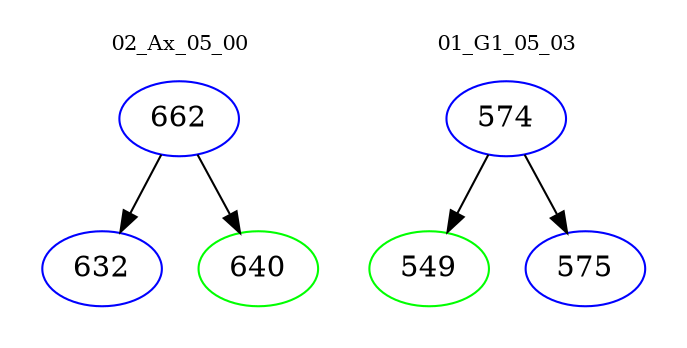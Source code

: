 digraph{
subgraph cluster_0 {
color = white
label = "02_Ax_05_00";
fontsize=10;
T0_662 [label="662", color="blue"]
T0_662 -> T0_632 [color="black"]
T0_632 [label="632", color="blue"]
T0_662 -> T0_640 [color="black"]
T0_640 [label="640", color="green"]
}
subgraph cluster_1 {
color = white
label = "01_G1_05_03";
fontsize=10;
T1_574 [label="574", color="blue"]
T1_574 -> T1_549 [color="black"]
T1_549 [label="549", color="green"]
T1_574 -> T1_575 [color="black"]
T1_575 [label="575", color="blue"]
}
}
